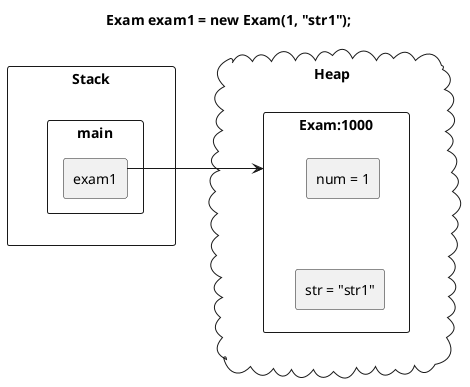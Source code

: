 @startuml
skinparam linetype ortho

title Exam exam1 = new Exam(1, "str1");

rectangle "Stack" {
	rectangle "main" {
		rectangle "exam1"
	}
}

cloud "Heap" {
	rectangle "Exam:1000" as Exam1000 {
		rectangle "num = 1" as num1000
		rectangle "str = "str1"" as str1000
		num1000 -[hidden]d- str1000
	}
}

Stack -[hidden]right-Heap

exam1 -right-> Exam1000

@enduml